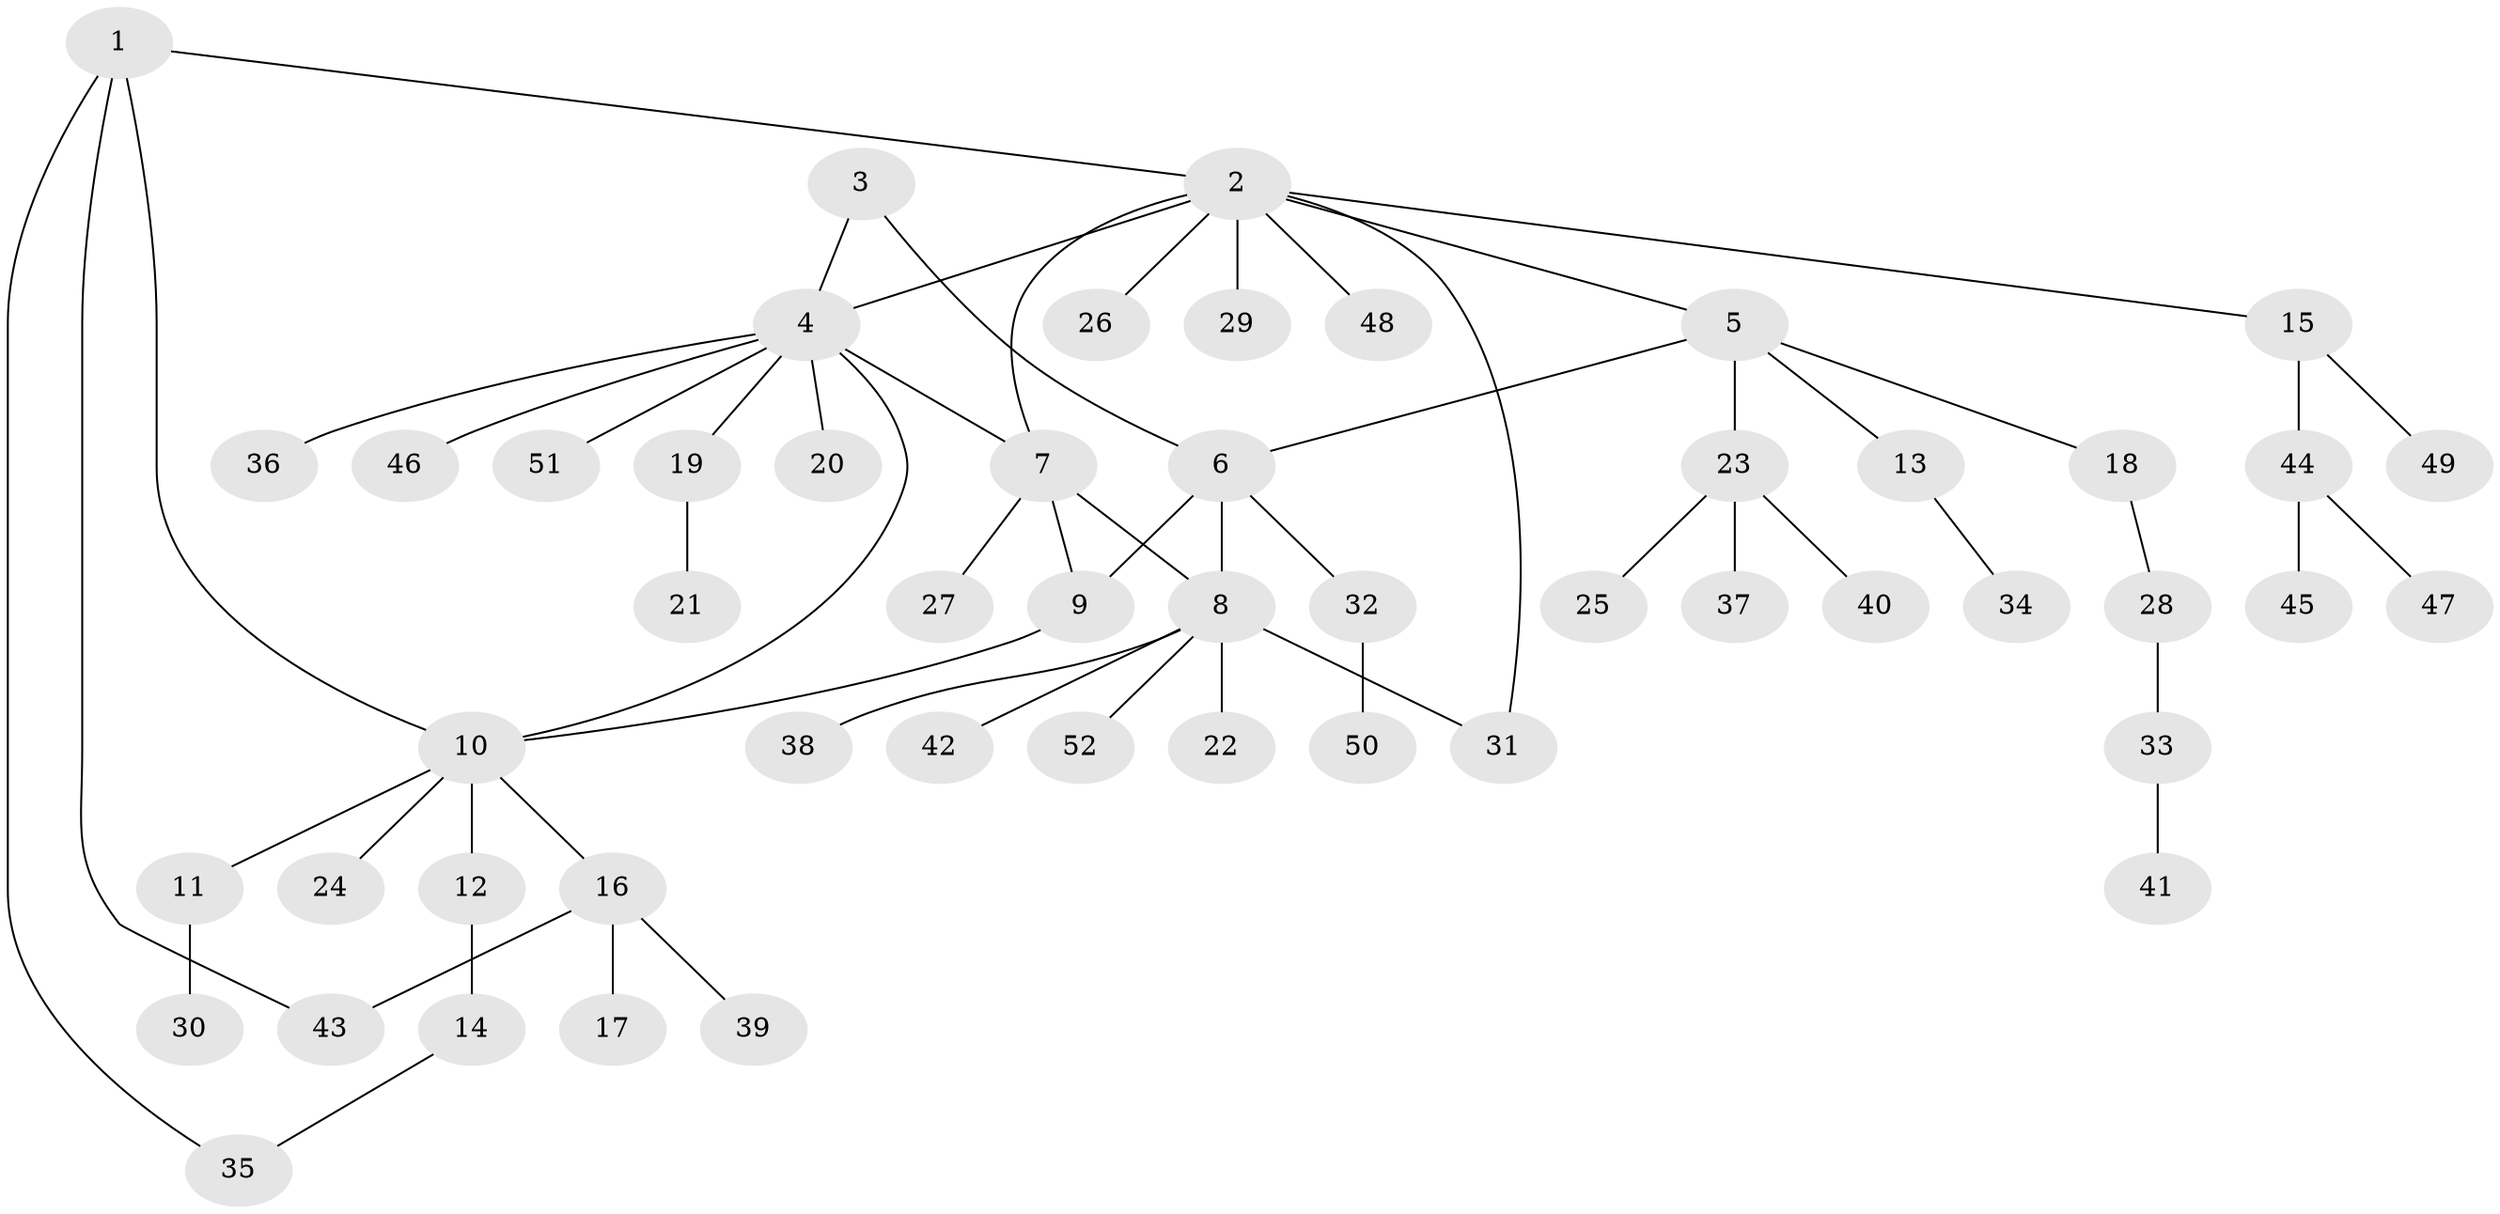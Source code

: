 // Generated by graph-tools (version 1.1) at 2025/37/03/09/25 02:37:28]
// undirected, 52 vertices, 60 edges
graph export_dot {
graph [start="1"]
  node [color=gray90,style=filled];
  1;
  2;
  3;
  4;
  5;
  6;
  7;
  8;
  9;
  10;
  11;
  12;
  13;
  14;
  15;
  16;
  17;
  18;
  19;
  20;
  21;
  22;
  23;
  24;
  25;
  26;
  27;
  28;
  29;
  30;
  31;
  32;
  33;
  34;
  35;
  36;
  37;
  38;
  39;
  40;
  41;
  42;
  43;
  44;
  45;
  46;
  47;
  48;
  49;
  50;
  51;
  52;
  1 -- 2;
  1 -- 10;
  1 -- 35;
  1 -- 43;
  2 -- 4;
  2 -- 5;
  2 -- 7;
  2 -- 15;
  2 -- 26;
  2 -- 29;
  2 -- 31;
  2 -- 48;
  3 -- 4;
  3 -- 6;
  4 -- 7;
  4 -- 10;
  4 -- 19;
  4 -- 20;
  4 -- 36;
  4 -- 46;
  4 -- 51;
  5 -- 6;
  5 -- 13;
  5 -- 18;
  5 -- 23;
  6 -- 8;
  6 -- 9;
  6 -- 32;
  7 -- 8;
  7 -- 9;
  7 -- 27;
  8 -- 22;
  8 -- 31;
  8 -- 38;
  8 -- 42;
  8 -- 52;
  9 -- 10;
  10 -- 11;
  10 -- 12;
  10 -- 16;
  10 -- 24;
  11 -- 30;
  12 -- 14;
  13 -- 34;
  14 -- 35;
  15 -- 44;
  15 -- 49;
  16 -- 17;
  16 -- 39;
  16 -- 43;
  18 -- 28;
  19 -- 21;
  23 -- 25;
  23 -- 37;
  23 -- 40;
  28 -- 33;
  32 -- 50;
  33 -- 41;
  44 -- 45;
  44 -- 47;
}
